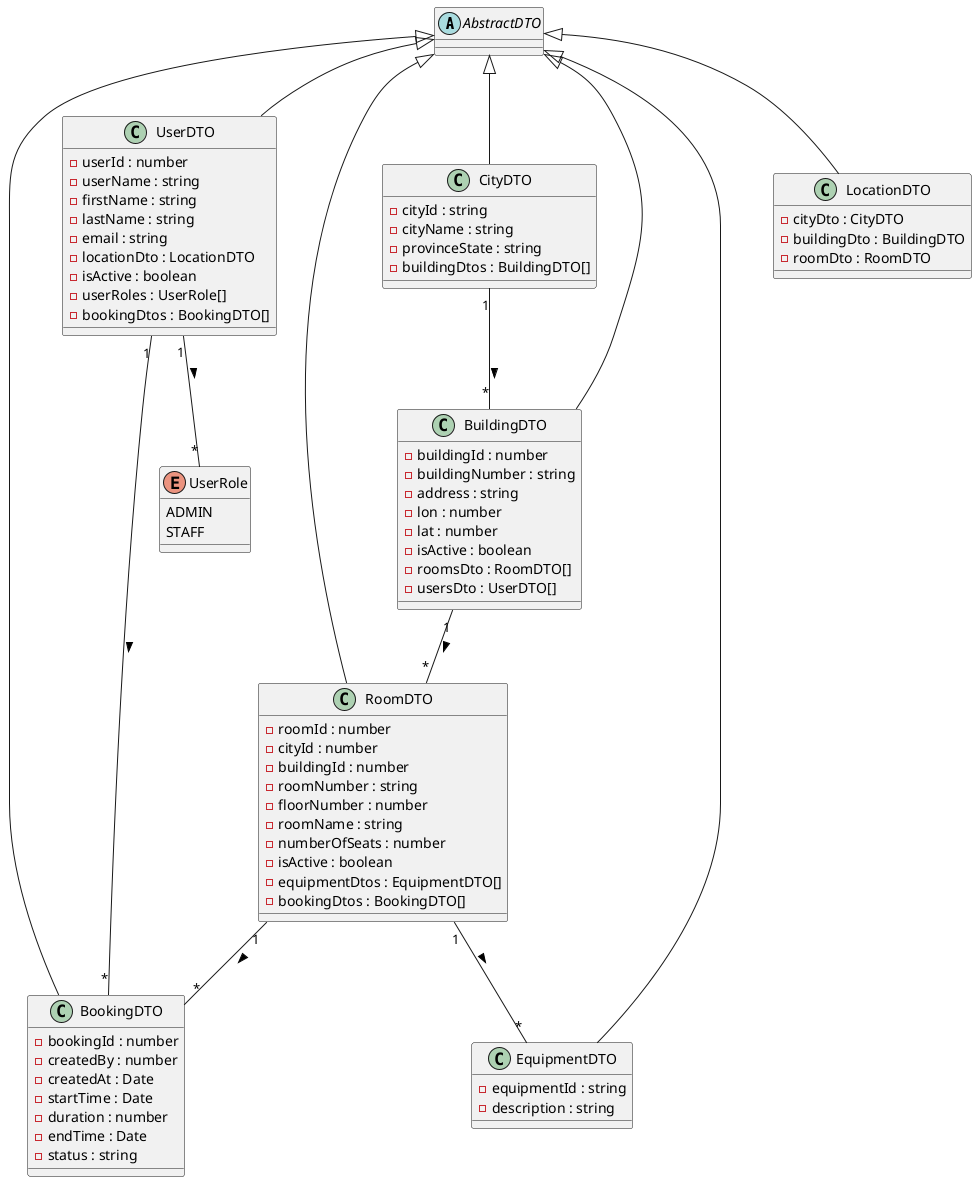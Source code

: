 @startuml

' Abstract classes
abstract class AbstractDTO {
}

' Enum for UserRole
enum UserRole {
    ADMIN
    STAFF
}

' DTO class definitions
class BookingDTO extends AbstractDTO {
    -bookingId : number
    -createdBy : number
    -createdAt : Date
    -startTime : Date
    -duration : number
    -endTime : Date
    -status : string
}

class BuildingDTO extends AbstractDTO {
    -buildingId : number
    -buildingNumber : string
    -address : string
    -lon : number
    -lat : number
    -isActive : boolean
    -roomsDto : RoomDTO[]
    -usersDto : UserDTO[]
}

class CityDTO extends AbstractDTO {
    -cityId : string
    -cityName : string
    -provinceState : string
    -buildingDtos : BuildingDTO[]
}

class EquipmentDTO extends AbstractDTO {
    -equipmentId : string
    -description : string
}

class LocationDTO extends AbstractDTO {
    -cityDto : CityDTO
    -buildingDto : BuildingDTO
    -roomDto : RoomDTO
}

class RoomDTO extends AbstractDTO {
    -roomId : number
    -cityId : number
    -buildingId : number
    -roomNumber : string
    -floorNumber : number
    -roomName : string
    -numberOfSeats : number
    -isActive : boolean
    -equipmentDtos : EquipmentDTO[]
    -bookingDtos : BookingDTO[]
}

' Adjusted User class to match corrected info
class UserDTO extends AbstractDTO {
    -userId : number
    -userName : string
    -firstName : string
    -lastName : string
    -email : string
    -locationDto : LocationDTO
    -isActive : boolean
    -userRoles : UserRole[]
    -bookingDtos : BookingDTO[]
}

' Relationships (Updated to reflect DTO relations)
UserDTO "1" -- "*" UserRole :  >
UserDTO "1" -- "*" BookingDTO :  >
BuildingDTO "1" -- "*" RoomDTO :  >
CityDTO "1" -- "*" BuildingDTO :  >
RoomDTO "1" -- "*" EquipmentDTO :  >
RoomDTO "1" -- "*" BookingDTO :  >

@enduml
